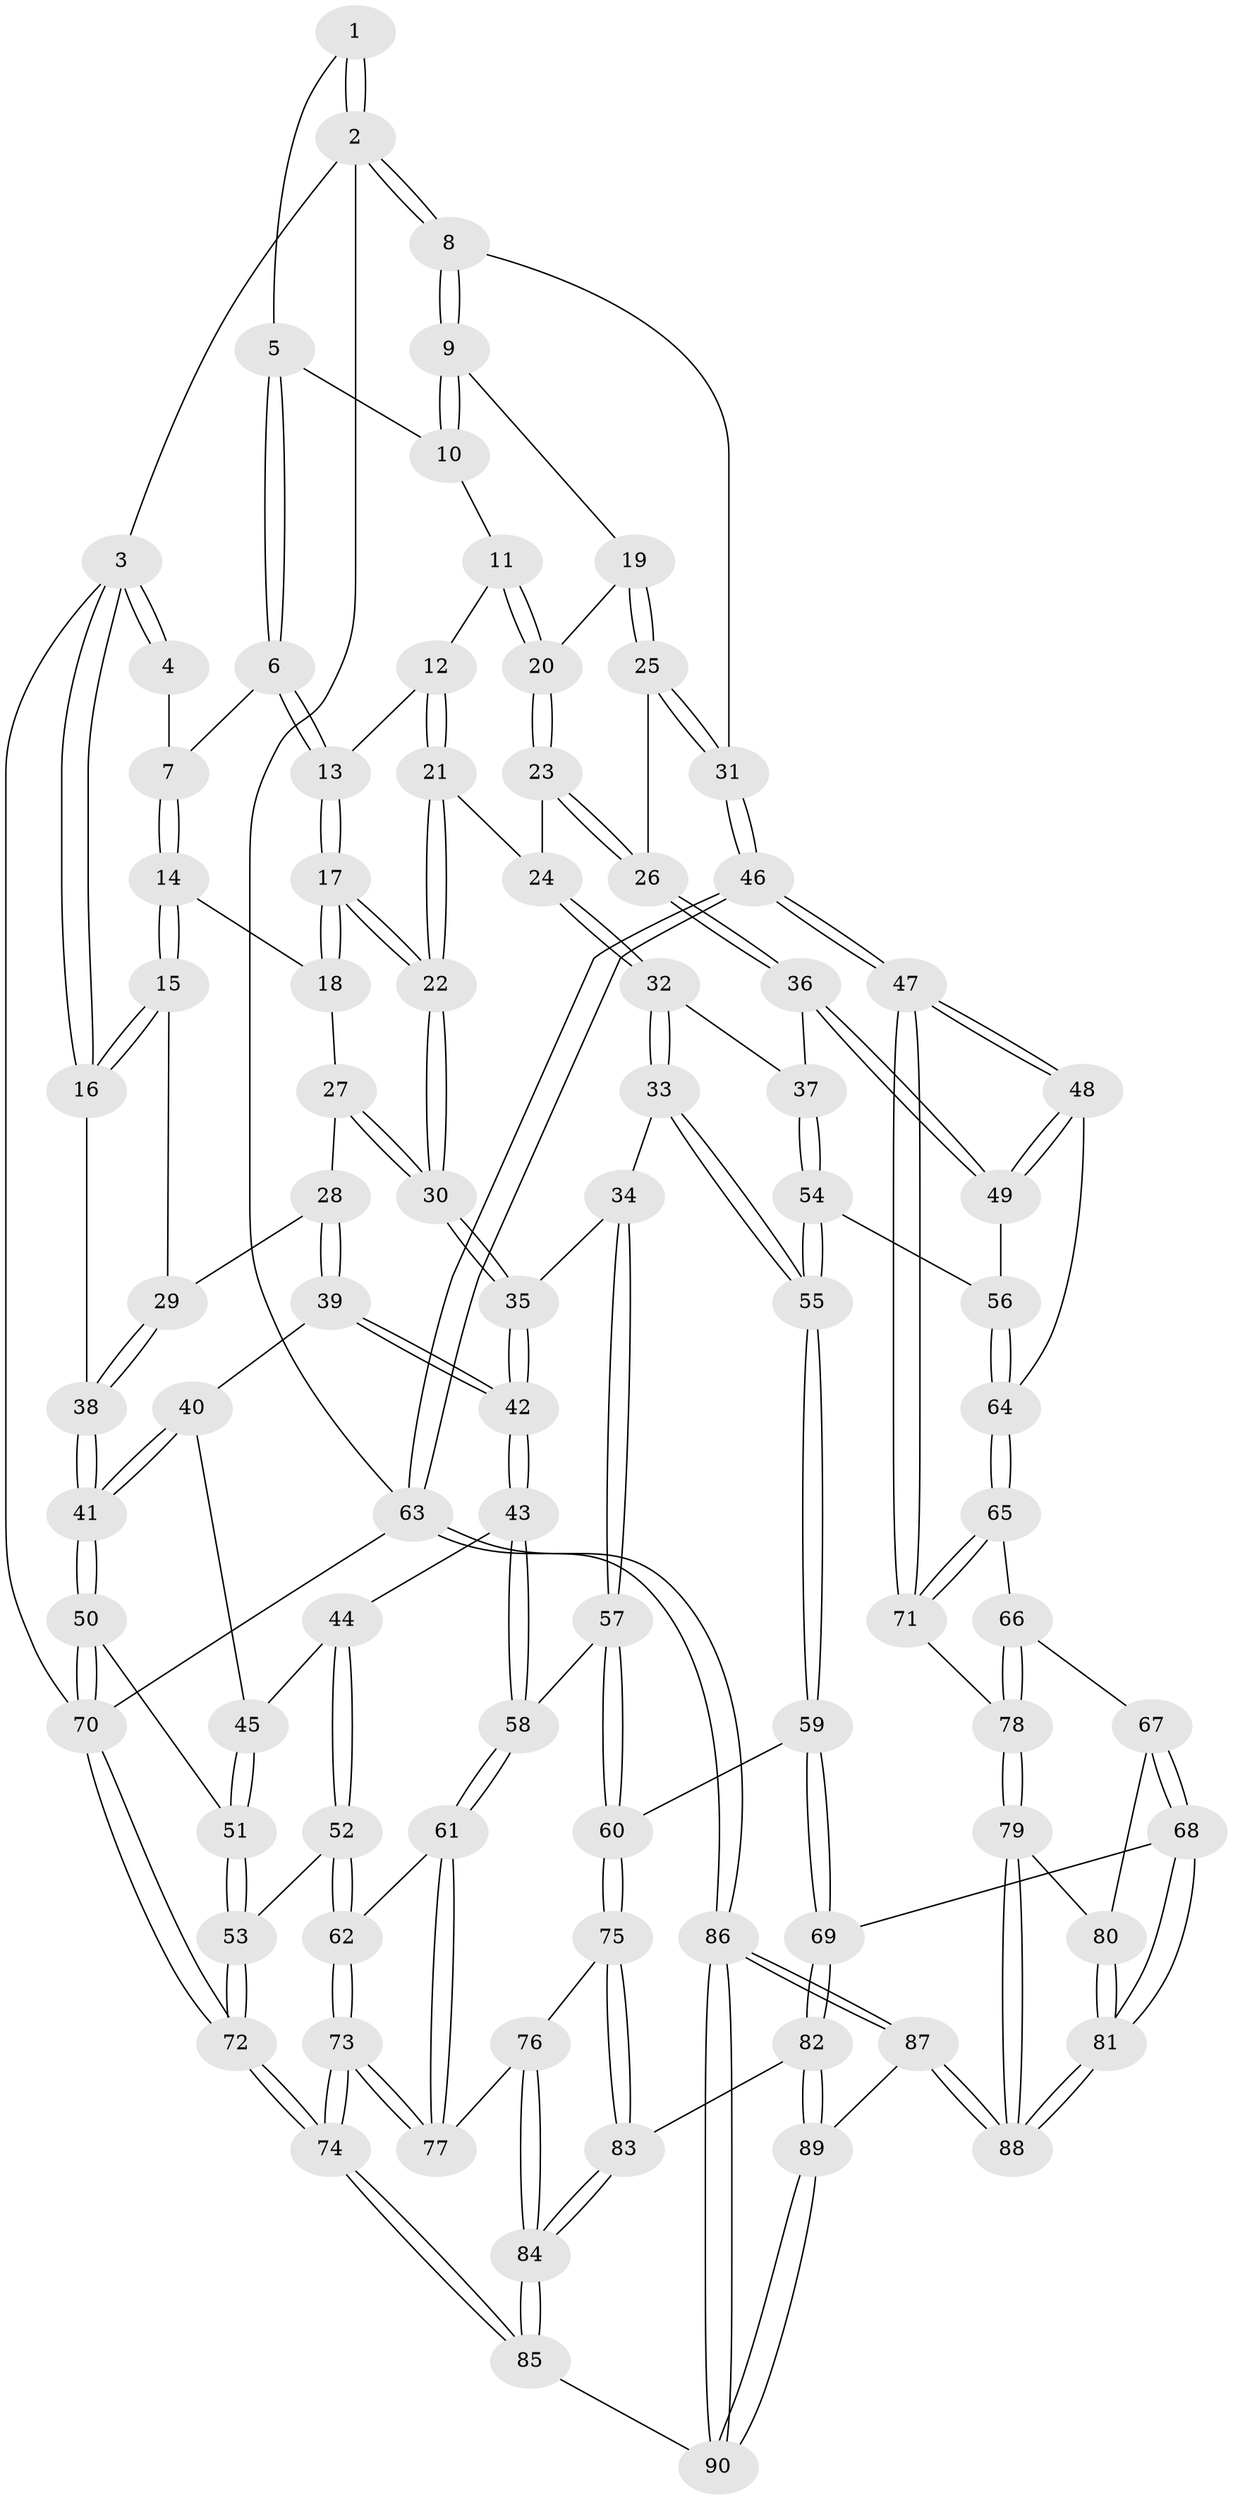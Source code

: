 // Generated by graph-tools (version 1.1) at 2025/01/03/09/25 05:01:55]
// undirected, 90 vertices, 222 edges
graph export_dot {
graph [start="1"]
  node [color=gray90,style=filled];
  1 [pos="+0.7254228585658243+0"];
  2 [pos="+1+0"];
  3 [pos="+0+0"];
  4 [pos="+0.26712336001308185+0"];
  5 [pos="+0.7253231328869375+0"];
  6 [pos="+0.46537787791048885+0.11743078352113884"];
  7 [pos="+0.340743323736855+0.07433407734108716"];
  8 [pos="+1+0.1451678603588783"];
  9 [pos="+1+0.12567511555952549"];
  10 [pos="+0.7473758792330693+0"];
  11 [pos="+0.7428647416005993+0.10574239562140127"];
  12 [pos="+0.5294539248922615+0.17286345547712137"];
  13 [pos="+0.5182283520694462+0.16653081416826268"];
  14 [pos="+0.33847316147073836+0.07868913801381852"];
  15 [pos="+0.12827972438919696+0.2116655400747098"];
  16 [pos="+0+0"];
  17 [pos="+0.4163021457146663+0.29677665071244974"];
  18 [pos="+0.34105230952522964+0.19396693582677527"];
  19 [pos="+0.861044546286372+0.15440151310958222"];
  20 [pos="+0.7527376515530646+0.126622272347401"];
  21 [pos="+0.5741252719232481+0.334140023135812"];
  22 [pos="+0.44243724959579794+0.4066674444788887"];
  23 [pos="+0.7468326330015188+0.25568968224306465"];
  24 [pos="+0.6050779566704327+0.34033402644096433"];
  25 [pos="+0.9943612943398106+0.4118424874546944"];
  26 [pos="+0.9150539115685508+0.43436796820192325"];
  27 [pos="+0.30017115943543043+0.26747455364260686"];
  28 [pos="+0.17648076172297394+0.340439473066781"];
  29 [pos="+0.15961467640932137+0.33094591287023445"];
  30 [pos="+0.4132287814289732+0.4475531034526001"];
  31 [pos="+1+0.37740238807315235"];
  32 [pos="+0.6890570581228959+0.49025298213122964"];
  33 [pos="+0.5582060638671994+0.5586314259545918"];
  34 [pos="+0.5395403848489876+0.5593601578124513"];
  35 [pos="+0.4051998044862662+0.46446361791385465"];
  36 [pos="+0.8960688292051657+0.45451471282916167"];
  37 [pos="+0.7728173809887141+0.514470921798673"];
  38 [pos="+0+0.5003016267476689"];
  39 [pos="+0.23193685830190278+0.4138412134952021"];
  40 [pos="+0.14811548598919688+0.4666730469118874"];
  41 [pos="+0+0.5309876230617009"];
  42 [pos="+0.3276858942801592+0.5034459841937409"];
  43 [pos="+0.3248377740876485+0.5096602083369891"];
  44 [pos="+0.19849935954127468+0.5561150170514614"];
  45 [pos="+0.11397188148909043+0.5630972162375919"];
  46 [pos="+1+0.7561518789182617"];
  47 [pos="+1+0.756304709830238"];
  48 [pos="+1+0.6980077435493656"];
  49 [pos="+0.9147793464896833+0.6384179539737527"];
  50 [pos="+0+0.5546646995996941"];
  51 [pos="+0+0.5891390454448673"];
  52 [pos="+0.15698079182723007+0.7469647532003052"];
  53 [pos="+0.1424511630802124+0.7483326480657568"];
  54 [pos="+0.7520942043489126+0.6108453255184486"];
  55 [pos="+0.6953022005757205+0.7160728098387565"];
  56 [pos="+0.8817259225185891+0.6996228267457703"];
  57 [pos="+0.5025950776031775+0.7290898790057285"];
  58 [pos="+0.33229636307472227+0.7176380136693034"];
  59 [pos="+0.6871782905632403+0.7815592364938599"];
  60 [pos="+0.5361963134823067+0.7589765213746675"];
  61 [pos="+0.3035592090506848+0.7556839523996528"];
  62 [pos="+0.29591037708268864+0.760603705476665"];
  63 [pos="+1+1"];
  64 [pos="+0.8796700088177553+0.726395416061405"];
  65 [pos="+0.8644928053115724+0.7769838615851038"];
  66 [pos="+0.8583397199351734+0.780675965852897"];
  67 [pos="+0.849767954355231+0.7847192249468317"];
  68 [pos="+0.7151890631257889+0.8084603025601961"];
  69 [pos="+0.7035167366298646+0.8048955494095152"];
  70 [pos="+0+1"];
  71 [pos="+0.9820048841951303+0.8078214549011907"];
  72 [pos="+0+1"];
  73 [pos="+0.20294338262485764+1"];
  74 [pos="+0.19271854917106926+1"];
  75 [pos="+0.48581472187315056+0.8748523564376851"];
  76 [pos="+0.45668443947007337+0.8843921871251467"];
  77 [pos="+0.4342371091629119+0.8870854419936737"];
  78 [pos="+0.9379959373678983+0.9119875054902618"];
  79 [pos="+0.9371030387187261+0.9163523070135232"];
  80 [pos="+0.8694480245494389+0.8555085150841126"];
  81 [pos="+0.8771055772384218+1"];
  82 [pos="+0.6627806005766312+0.8797745355722202"];
  83 [pos="+0.5385488558005064+0.9253632111267917"];
  84 [pos="+0.5121200779838966+1"];
  85 [pos="+0.5050691559624837+1"];
  86 [pos="+0.9946779346158895+1"];
  87 [pos="+0.9287567498390118+1"];
  88 [pos="+0.9269264302251106+1"];
  89 [pos="+0.6607377022439103+0.9209290514286074"];
  90 [pos="+0.5794839995974848+1"];
  1 -- 2;
  1 -- 2;
  1 -- 5;
  2 -- 3;
  2 -- 8;
  2 -- 8;
  2 -- 63;
  3 -- 4;
  3 -- 4;
  3 -- 16;
  3 -- 16;
  3 -- 70;
  4 -- 7;
  5 -- 6;
  5 -- 6;
  5 -- 10;
  6 -- 7;
  6 -- 13;
  6 -- 13;
  7 -- 14;
  7 -- 14;
  8 -- 9;
  8 -- 9;
  8 -- 31;
  9 -- 10;
  9 -- 10;
  9 -- 19;
  10 -- 11;
  11 -- 12;
  11 -- 20;
  11 -- 20;
  12 -- 13;
  12 -- 21;
  12 -- 21;
  13 -- 17;
  13 -- 17;
  14 -- 15;
  14 -- 15;
  14 -- 18;
  15 -- 16;
  15 -- 16;
  15 -- 29;
  16 -- 38;
  17 -- 18;
  17 -- 18;
  17 -- 22;
  17 -- 22;
  18 -- 27;
  19 -- 20;
  19 -- 25;
  19 -- 25;
  20 -- 23;
  20 -- 23;
  21 -- 22;
  21 -- 22;
  21 -- 24;
  22 -- 30;
  22 -- 30;
  23 -- 24;
  23 -- 26;
  23 -- 26;
  24 -- 32;
  24 -- 32;
  25 -- 26;
  25 -- 31;
  25 -- 31;
  26 -- 36;
  26 -- 36;
  27 -- 28;
  27 -- 30;
  27 -- 30;
  28 -- 29;
  28 -- 39;
  28 -- 39;
  29 -- 38;
  29 -- 38;
  30 -- 35;
  30 -- 35;
  31 -- 46;
  31 -- 46;
  32 -- 33;
  32 -- 33;
  32 -- 37;
  33 -- 34;
  33 -- 55;
  33 -- 55;
  34 -- 35;
  34 -- 57;
  34 -- 57;
  35 -- 42;
  35 -- 42;
  36 -- 37;
  36 -- 49;
  36 -- 49;
  37 -- 54;
  37 -- 54;
  38 -- 41;
  38 -- 41;
  39 -- 40;
  39 -- 42;
  39 -- 42;
  40 -- 41;
  40 -- 41;
  40 -- 45;
  41 -- 50;
  41 -- 50;
  42 -- 43;
  42 -- 43;
  43 -- 44;
  43 -- 58;
  43 -- 58;
  44 -- 45;
  44 -- 52;
  44 -- 52;
  45 -- 51;
  45 -- 51;
  46 -- 47;
  46 -- 47;
  46 -- 63;
  46 -- 63;
  47 -- 48;
  47 -- 48;
  47 -- 71;
  47 -- 71;
  48 -- 49;
  48 -- 49;
  48 -- 64;
  49 -- 56;
  50 -- 51;
  50 -- 70;
  50 -- 70;
  51 -- 53;
  51 -- 53;
  52 -- 53;
  52 -- 62;
  52 -- 62;
  53 -- 72;
  53 -- 72;
  54 -- 55;
  54 -- 55;
  54 -- 56;
  55 -- 59;
  55 -- 59;
  56 -- 64;
  56 -- 64;
  57 -- 58;
  57 -- 60;
  57 -- 60;
  58 -- 61;
  58 -- 61;
  59 -- 60;
  59 -- 69;
  59 -- 69;
  60 -- 75;
  60 -- 75;
  61 -- 62;
  61 -- 77;
  61 -- 77;
  62 -- 73;
  62 -- 73;
  63 -- 86;
  63 -- 86;
  63 -- 70;
  64 -- 65;
  64 -- 65;
  65 -- 66;
  65 -- 71;
  65 -- 71;
  66 -- 67;
  66 -- 78;
  66 -- 78;
  67 -- 68;
  67 -- 68;
  67 -- 80;
  68 -- 69;
  68 -- 81;
  68 -- 81;
  69 -- 82;
  69 -- 82;
  70 -- 72;
  70 -- 72;
  71 -- 78;
  72 -- 74;
  72 -- 74;
  73 -- 74;
  73 -- 74;
  73 -- 77;
  73 -- 77;
  74 -- 85;
  74 -- 85;
  75 -- 76;
  75 -- 83;
  75 -- 83;
  76 -- 77;
  76 -- 84;
  76 -- 84;
  78 -- 79;
  78 -- 79;
  79 -- 80;
  79 -- 88;
  79 -- 88;
  80 -- 81;
  80 -- 81;
  81 -- 88;
  81 -- 88;
  82 -- 83;
  82 -- 89;
  82 -- 89;
  83 -- 84;
  83 -- 84;
  84 -- 85;
  84 -- 85;
  85 -- 90;
  86 -- 87;
  86 -- 87;
  86 -- 90;
  86 -- 90;
  87 -- 88;
  87 -- 88;
  87 -- 89;
  89 -- 90;
  89 -- 90;
}
